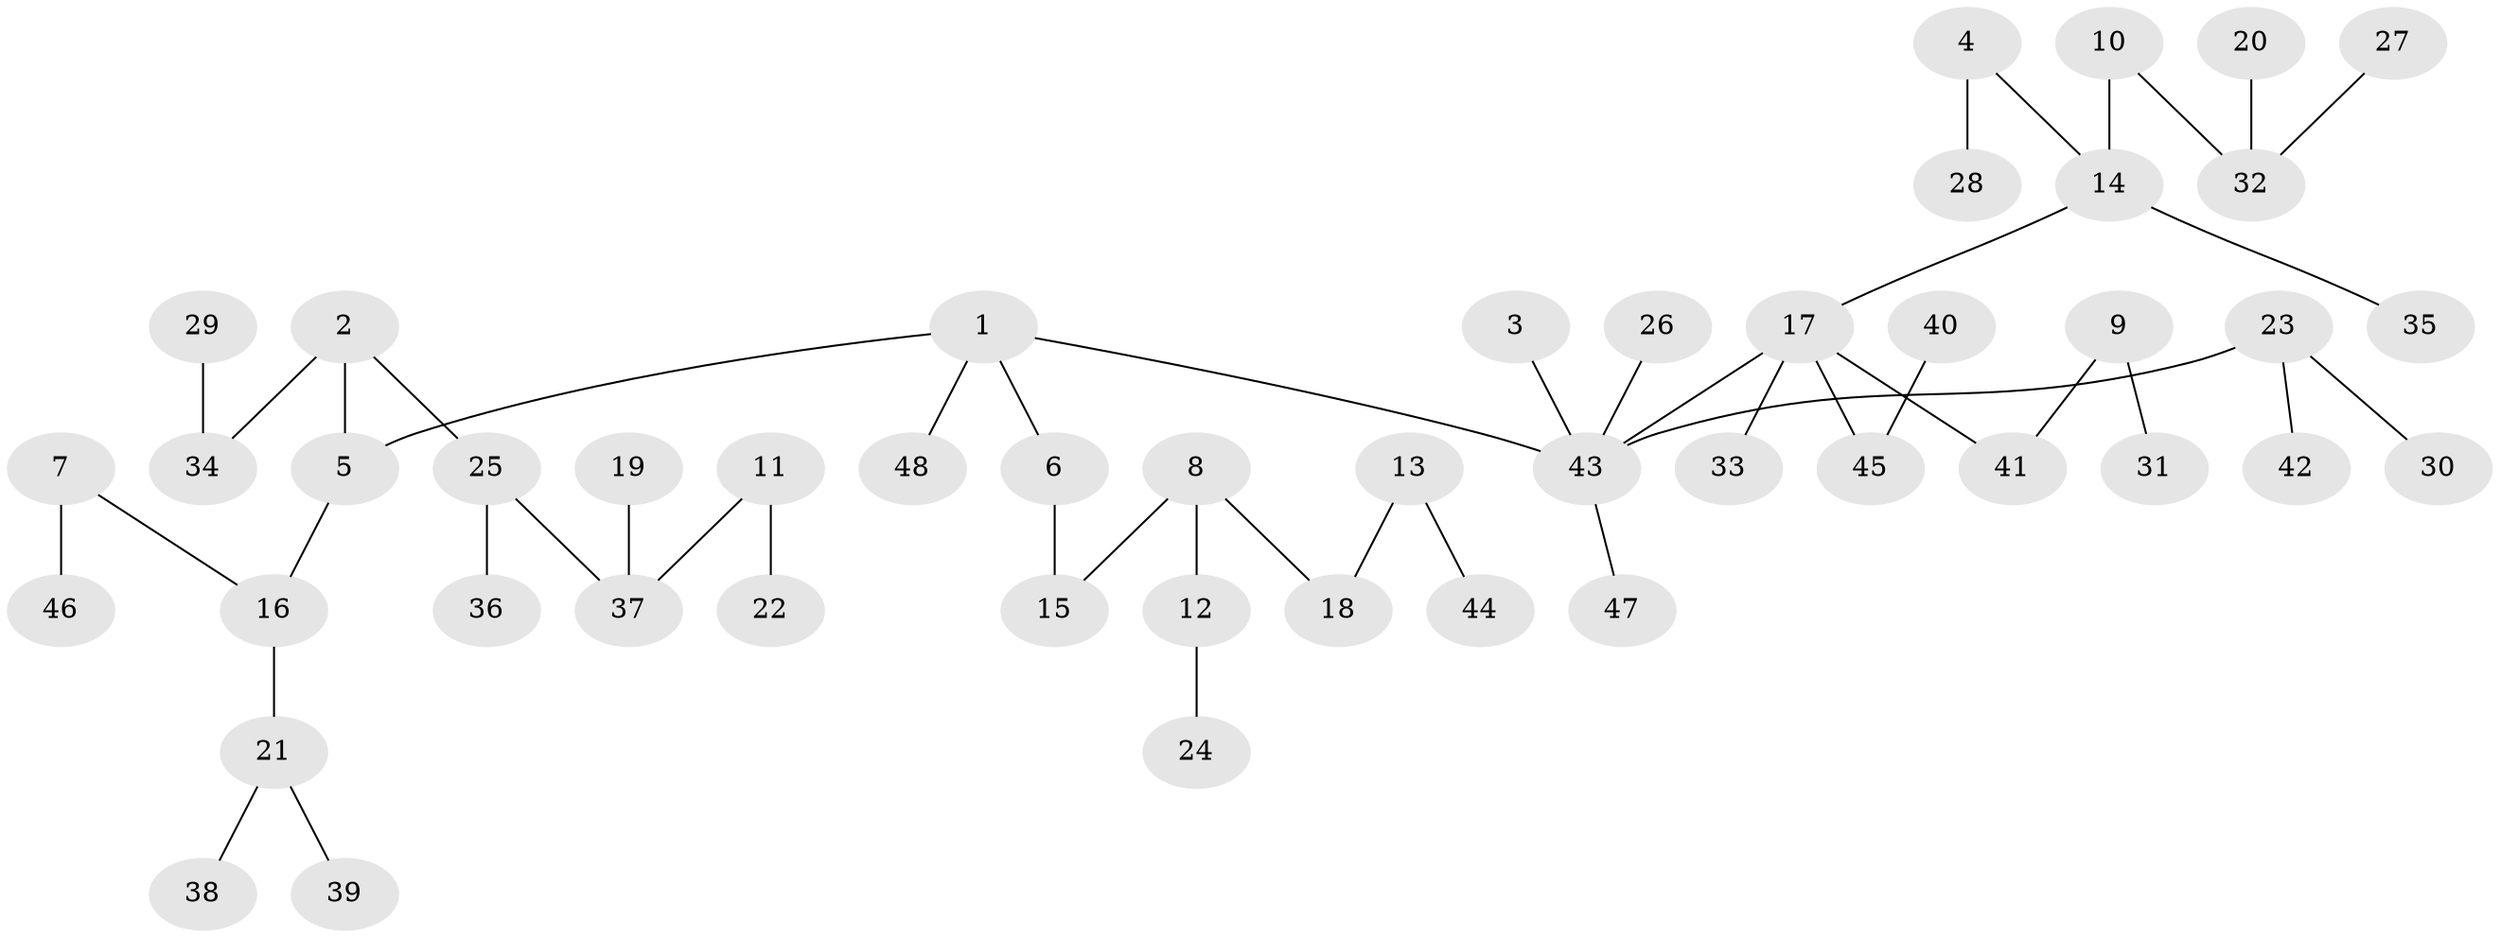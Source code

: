 // original degree distribution, {8: 0.00847457627118644, 5: 0.03389830508474576, 6: 0.00847457627118644, 4: 0.06779661016949153, 3: 0.1271186440677966, 1: 0.4661016949152542, 2: 0.288135593220339}
// Generated by graph-tools (version 1.1) at 2025/37/03/04/25 23:37:24]
// undirected, 48 vertices, 47 edges
graph export_dot {
  node [color=gray90,style=filled];
  1;
  2;
  3;
  4;
  5;
  6;
  7;
  8;
  9;
  10;
  11;
  12;
  13;
  14;
  15;
  16;
  17;
  18;
  19;
  20;
  21;
  22;
  23;
  24;
  25;
  26;
  27;
  28;
  29;
  30;
  31;
  32;
  33;
  34;
  35;
  36;
  37;
  38;
  39;
  40;
  41;
  42;
  43;
  44;
  45;
  46;
  47;
  48;
  1 -- 5 [weight=1.0];
  1 -- 6 [weight=1.0];
  1 -- 43 [weight=1.0];
  1 -- 48 [weight=1.0];
  2 -- 5 [weight=1.0];
  2 -- 25 [weight=1.0];
  2 -- 34 [weight=1.0];
  3 -- 43 [weight=1.0];
  4 -- 14 [weight=1.0];
  4 -- 28 [weight=1.0];
  5 -- 16 [weight=1.0];
  6 -- 15 [weight=1.0];
  7 -- 16 [weight=1.0];
  7 -- 46 [weight=1.0];
  8 -- 12 [weight=1.0];
  8 -- 15 [weight=1.0];
  8 -- 18 [weight=1.0];
  9 -- 31 [weight=1.0];
  9 -- 41 [weight=1.0];
  10 -- 14 [weight=1.0];
  10 -- 32 [weight=1.0];
  11 -- 22 [weight=1.0];
  11 -- 37 [weight=1.0];
  12 -- 24 [weight=1.0];
  13 -- 18 [weight=1.0];
  13 -- 44 [weight=1.0];
  14 -- 17 [weight=1.0];
  14 -- 35 [weight=1.0];
  16 -- 21 [weight=1.0];
  17 -- 33 [weight=1.0];
  17 -- 41 [weight=1.0];
  17 -- 43 [weight=1.0];
  17 -- 45 [weight=1.0];
  19 -- 37 [weight=1.0];
  20 -- 32 [weight=1.0];
  21 -- 38 [weight=1.0];
  21 -- 39 [weight=1.0];
  23 -- 30 [weight=1.0];
  23 -- 42 [weight=1.0];
  23 -- 43 [weight=1.0];
  25 -- 36 [weight=1.0];
  25 -- 37 [weight=1.0];
  26 -- 43 [weight=1.0];
  27 -- 32 [weight=1.0];
  29 -- 34 [weight=1.0];
  40 -- 45 [weight=1.0];
  43 -- 47 [weight=1.0];
}
